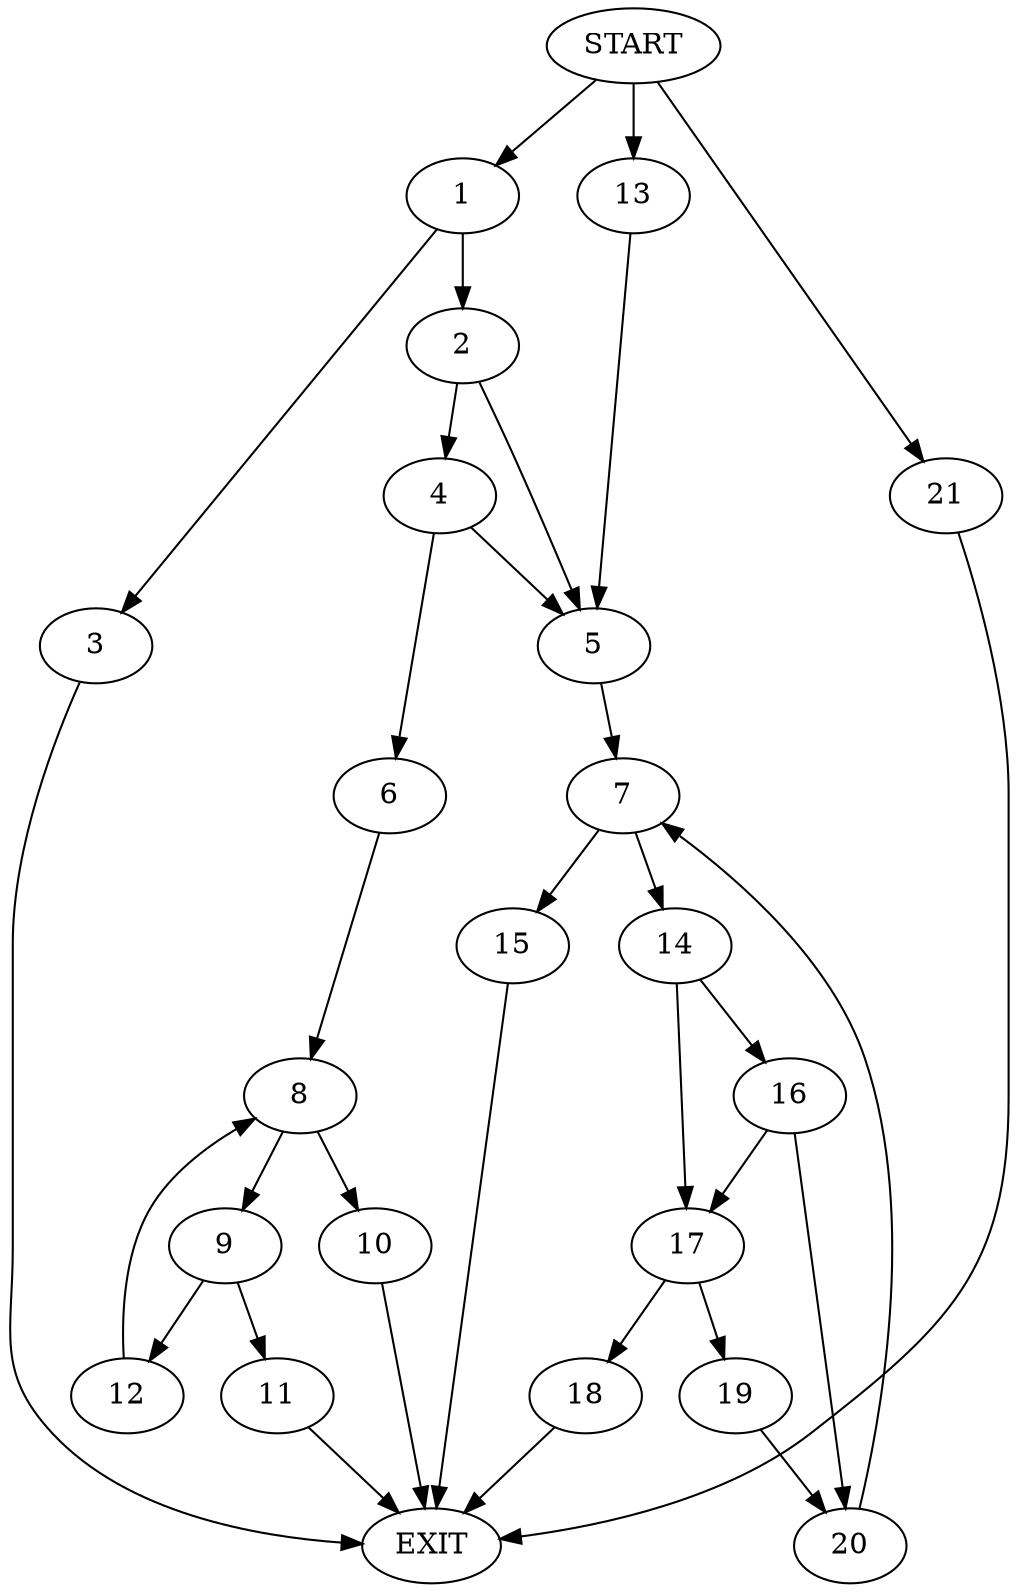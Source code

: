 digraph {
0 [label="START"]
22 [label="EXIT"]
0 -> 1
1 -> 2
1 -> 3
3 -> 22
2 -> 4
2 -> 5
4 -> 6
4 -> 5
5 -> 7
6 -> 8
8 -> 9
8 -> 10
10 -> 22
9 -> 11
9 -> 12
12 -> 8
11 -> 22
0 -> 13
13 -> 5
7 -> 14
7 -> 15
14 -> 16
14 -> 17
15 -> 22
17 -> 18
17 -> 19
16 -> 20
16 -> 17
20 -> 7
19 -> 20
18 -> 22
0 -> 21
21 -> 22
}

